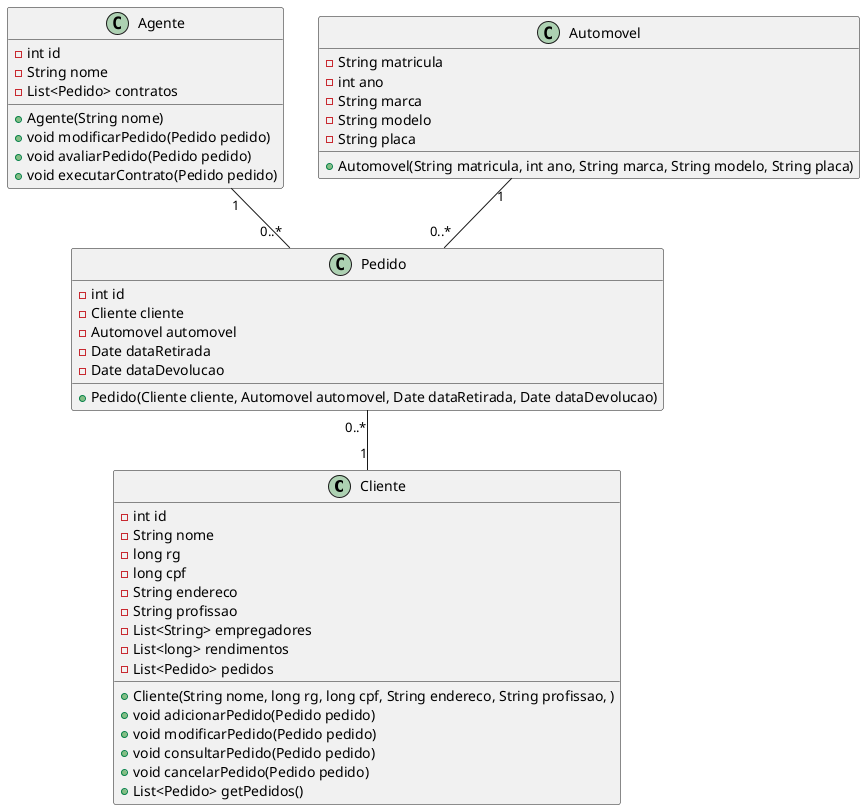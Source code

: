 @startuml

class Cliente {
    -int id
    -String nome
    -long rg
    -long cpf
    -String endereco
    -String profissao
    -List<String> empregadores
    -List<long> rendimentos
    -List<Pedido> pedidos
    +Cliente(String nome, long rg, long cpf, String endereco, String profissao, )
    +void adicionarPedido(Pedido pedido)
    +void modificarPedido(Pedido pedido)
    +void consultarPedido(Pedido pedido)
    +void cancelarPedido(Pedido pedido)
    +List<Pedido> getPedidos()
}

class Agente {
    -int id
    -String nome
    -List<Pedido> contratos
    +Agente(String nome)
    +void modificarPedido(Pedido pedido)
    +void avaliarPedido(Pedido pedido)
    +void executarContrato(Pedido pedido)
}

class Pedido {
    -int id
    -Cliente cliente
    -Automovel automovel
    -Date dataRetirada
    -Date dataDevolucao
    +Pedido(Cliente cliente, Automovel automovel, Date dataRetirada, Date dataDevolucao)
}

class Automovel {
    -String matricula
    -int ano
    -String marca
    -String modelo
    -String placa
    +Automovel(String matricula, int ano, String marca, String modelo, String placa)
}

Agente "1" -- "0..*" Pedido
Automovel "1" -- "0..*" Pedido
Pedido "0..*" -- "1" Cliente


@enduml